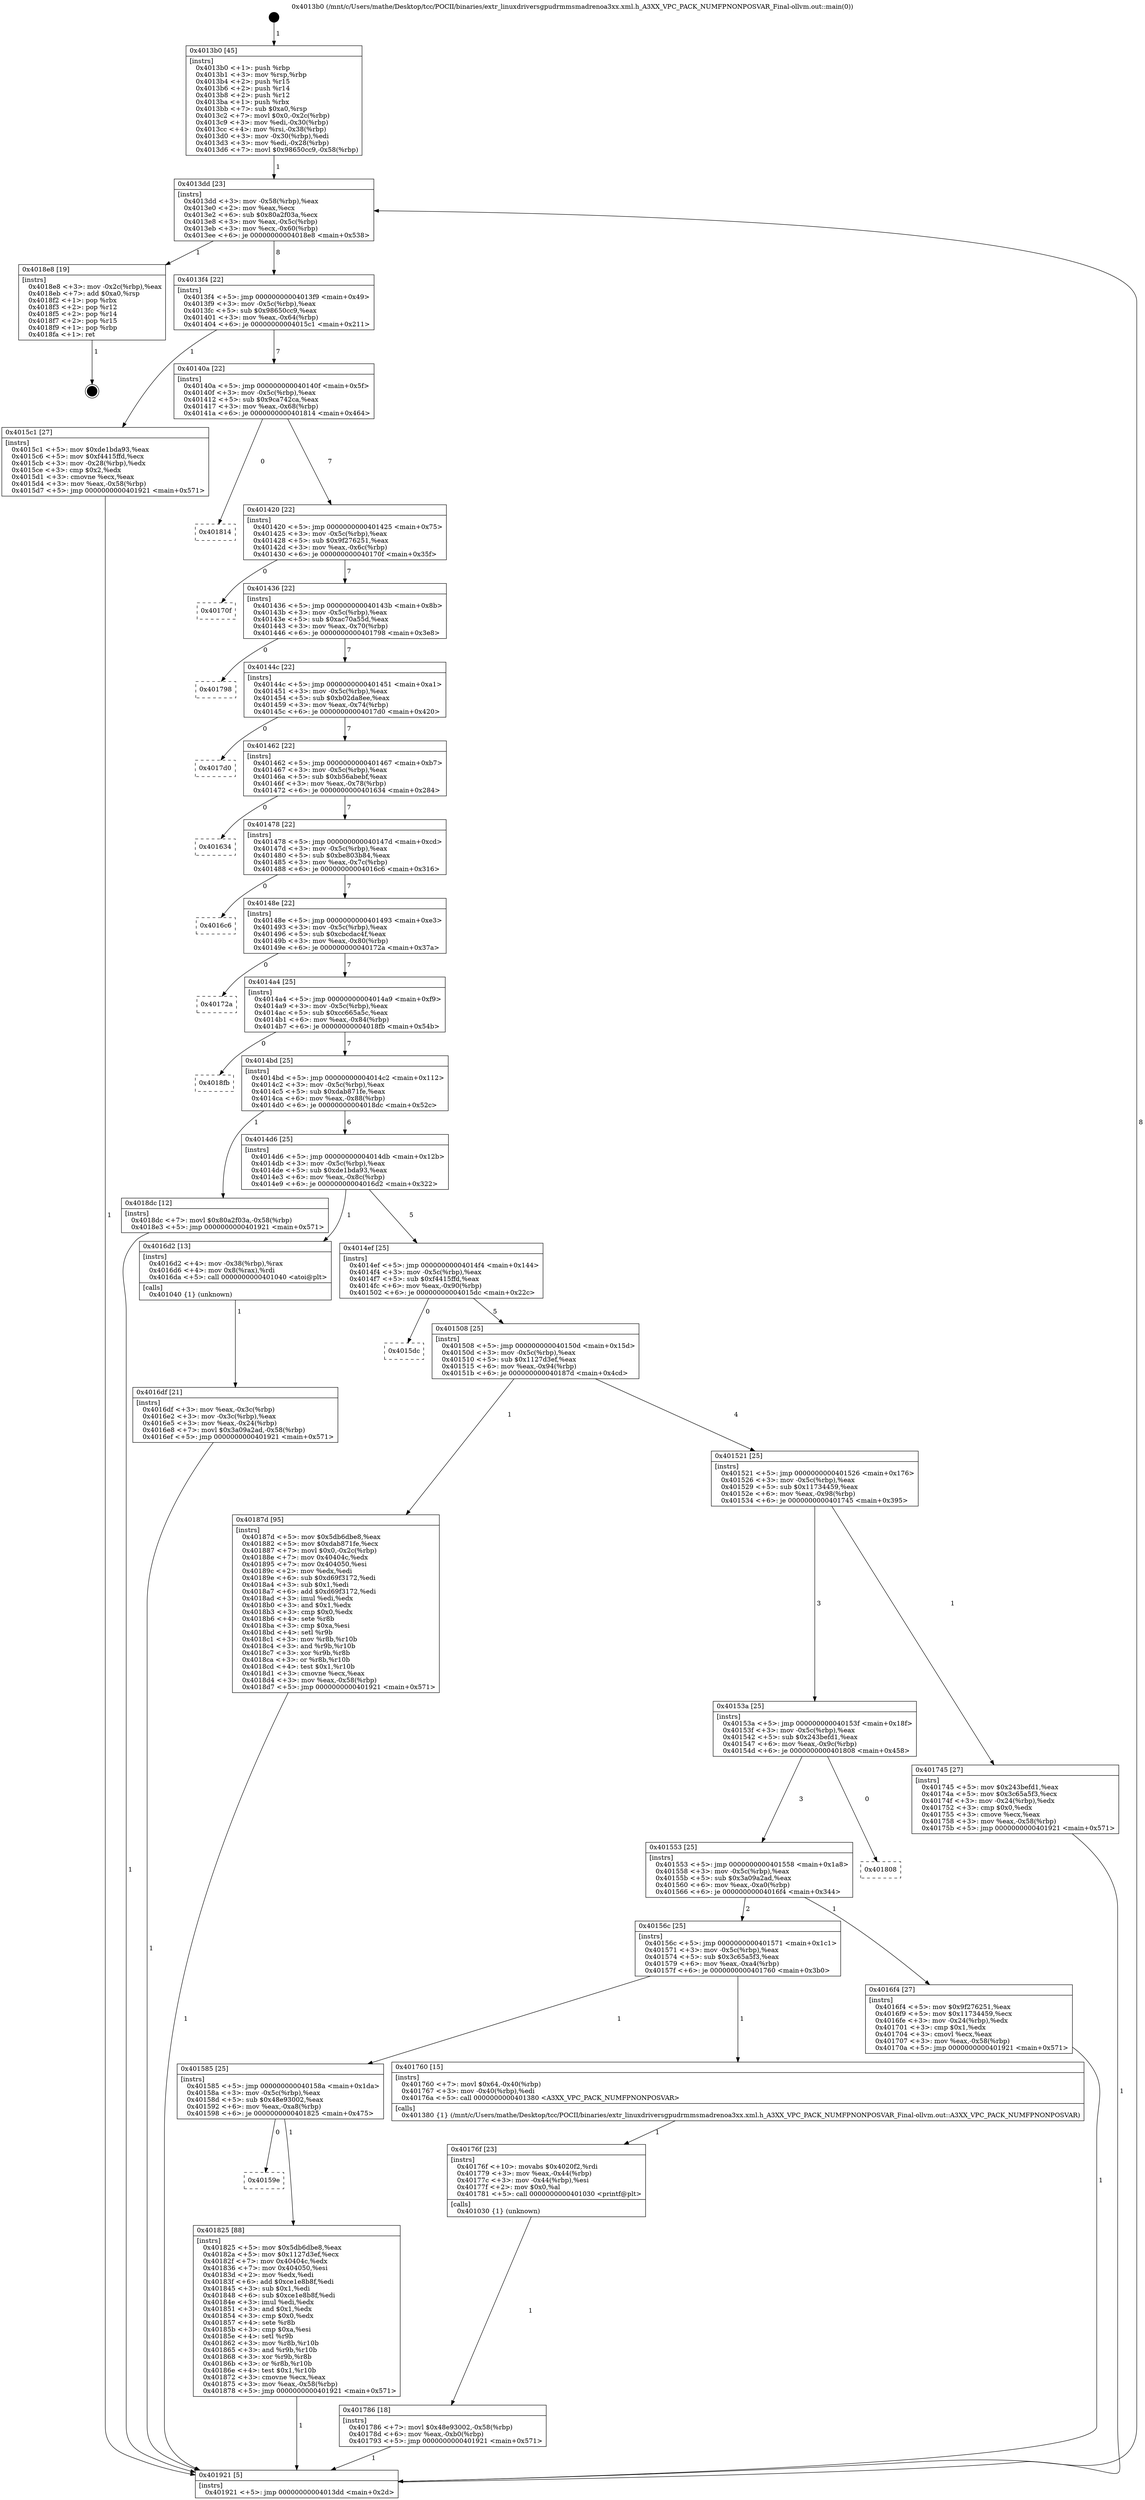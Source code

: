 digraph "0x4013b0" {
  label = "0x4013b0 (/mnt/c/Users/mathe/Desktop/tcc/POCII/binaries/extr_linuxdriversgpudrmmsmadrenoa3xx.xml.h_A3XX_VPC_PACK_NUMFPNONPOSVAR_Final-ollvm.out::main(0))"
  labelloc = "t"
  node[shape=record]

  Entry [label="",width=0.3,height=0.3,shape=circle,fillcolor=black,style=filled]
  "0x4013dd" [label="{
     0x4013dd [23]\l
     | [instrs]\l
     &nbsp;&nbsp;0x4013dd \<+3\>: mov -0x58(%rbp),%eax\l
     &nbsp;&nbsp;0x4013e0 \<+2\>: mov %eax,%ecx\l
     &nbsp;&nbsp;0x4013e2 \<+6\>: sub $0x80a2f03a,%ecx\l
     &nbsp;&nbsp;0x4013e8 \<+3\>: mov %eax,-0x5c(%rbp)\l
     &nbsp;&nbsp;0x4013eb \<+3\>: mov %ecx,-0x60(%rbp)\l
     &nbsp;&nbsp;0x4013ee \<+6\>: je 00000000004018e8 \<main+0x538\>\l
  }"]
  "0x4018e8" [label="{
     0x4018e8 [19]\l
     | [instrs]\l
     &nbsp;&nbsp;0x4018e8 \<+3\>: mov -0x2c(%rbp),%eax\l
     &nbsp;&nbsp;0x4018eb \<+7\>: add $0xa0,%rsp\l
     &nbsp;&nbsp;0x4018f2 \<+1\>: pop %rbx\l
     &nbsp;&nbsp;0x4018f3 \<+2\>: pop %r12\l
     &nbsp;&nbsp;0x4018f5 \<+2\>: pop %r14\l
     &nbsp;&nbsp;0x4018f7 \<+2\>: pop %r15\l
     &nbsp;&nbsp;0x4018f9 \<+1\>: pop %rbp\l
     &nbsp;&nbsp;0x4018fa \<+1\>: ret\l
  }"]
  "0x4013f4" [label="{
     0x4013f4 [22]\l
     | [instrs]\l
     &nbsp;&nbsp;0x4013f4 \<+5\>: jmp 00000000004013f9 \<main+0x49\>\l
     &nbsp;&nbsp;0x4013f9 \<+3\>: mov -0x5c(%rbp),%eax\l
     &nbsp;&nbsp;0x4013fc \<+5\>: sub $0x98650cc9,%eax\l
     &nbsp;&nbsp;0x401401 \<+3\>: mov %eax,-0x64(%rbp)\l
     &nbsp;&nbsp;0x401404 \<+6\>: je 00000000004015c1 \<main+0x211\>\l
  }"]
  Exit [label="",width=0.3,height=0.3,shape=circle,fillcolor=black,style=filled,peripheries=2]
  "0x4015c1" [label="{
     0x4015c1 [27]\l
     | [instrs]\l
     &nbsp;&nbsp;0x4015c1 \<+5\>: mov $0xde1bda93,%eax\l
     &nbsp;&nbsp;0x4015c6 \<+5\>: mov $0xf4415ffd,%ecx\l
     &nbsp;&nbsp;0x4015cb \<+3\>: mov -0x28(%rbp),%edx\l
     &nbsp;&nbsp;0x4015ce \<+3\>: cmp $0x2,%edx\l
     &nbsp;&nbsp;0x4015d1 \<+3\>: cmovne %ecx,%eax\l
     &nbsp;&nbsp;0x4015d4 \<+3\>: mov %eax,-0x58(%rbp)\l
     &nbsp;&nbsp;0x4015d7 \<+5\>: jmp 0000000000401921 \<main+0x571\>\l
  }"]
  "0x40140a" [label="{
     0x40140a [22]\l
     | [instrs]\l
     &nbsp;&nbsp;0x40140a \<+5\>: jmp 000000000040140f \<main+0x5f\>\l
     &nbsp;&nbsp;0x40140f \<+3\>: mov -0x5c(%rbp),%eax\l
     &nbsp;&nbsp;0x401412 \<+5\>: sub $0x9ca742ca,%eax\l
     &nbsp;&nbsp;0x401417 \<+3\>: mov %eax,-0x68(%rbp)\l
     &nbsp;&nbsp;0x40141a \<+6\>: je 0000000000401814 \<main+0x464\>\l
  }"]
  "0x401921" [label="{
     0x401921 [5]\l
     | [instrs]\l
     &nbsp;&nbsp;0x401921 \<+5\>: jmp 00000000004013dd \<main+0x2d\>\l
  }"]
  "0x4013b0" [label="{
     0x4013b0 [45]\l
     | [instrs]\l
     &nbsp;&nbsp;0x4013b0 \<+1\>: push %rbp\l
     &nbsp;&nbsp;0x4013b1 \<+3\>: mov %rsp,%rbp\l
     &nbsp;&nbsp;0x4013b4 \<+2\>: push %r15\l
     &nbsp;&nbsp;0x4013b6 \<+2\>: push %r14\l
     &nbsp;&nbsp;0x4013b8 \<+2\>: push %r12\l
     &nbsp;&nbsp;0x4013ba \<+1\>: push %rbx\l
     &nbsp;&nbsp;0x4013bb \<+7\>: sub $0xa0,%rsp\l
     &nbsp;&nbsp;0x4013c2 \<+7\>: movl $0x0,-0x2c(%rbp)\l
     &nbsp;&nbsp;0x4013c9 \<+3\>: mov %edi,-0x30(%rbp)\l
     &nbsp;&nbsp;0x4013cc \<+4\>: mov %rsi,-0x38(%rbp)\l
     &nbsp;&nbsp;0x4013d0 \<+3\>: mov -0x30(%rbp),%edi\l
     &nbsp;&nbsp;0x4013d3 \<+3\>: mov %edi,-0x28(%rbp)\l
     &nbsp;&nbsp;0x4013d6 \<+7\>: movl $0x98650cc9,-0x58(%rbp)\l
  }"]
  "0x40159e" [label="{
     0x40159e\l
  }", style=dashed]
  "0x401814" [label="{
     0x401814\l
  }", style=dashed]
  "0x401420" [label="{
     0x401420 [22]\l
     | [instrs]\l
     &nbsp;&nbsp;0x401420 \<+5\>: jmp 0000000000401425 \<main+0x75\>\l
     &nbsp;&nbsp;0x401425 \<+3\>: mov -0x5c(%rbp),%eax\l
     &nbsp;&nbsp;0x401428 \<+5\>: sub $0x9f276251,%eax\l
     &nbsp;&nbsp;0x40142d \<+3\>: mov %eax,-0x6c(%rbp)\l
     &nbsp;&nbsp;0x401430 \<+6\>: je 000000000040170f \<main+0x35f\>\l
  }"]
  "0x401825" [label="{
     0x401825 [88]\l
     | [instrs]\l
     &nbsp;&nbsp;0x401825 \<+5\>: mov $0x5db6dbe8,%eax\l
     &nbsp;&nbsp;0x40182a \<+5\>: mov $0x1127d3ef,%ecx\l
     &nbsp;&nbsp;0x40182f \<+7\>: mov 0x40404c,%edx\l
     &nbsp;&nbsp;0x401836 \<+7\>: mov 0x404050,%esi\l
     &nbsp;&nbsp;0x40183d \<+2\>: mov %edx,%edi\l
     &nbsp;&nbsp;0x40183f \<+6\>: add $0xce1e8b8f,%edi\l
     &nbsp;&nbsp;0x401845 \<+3\>: sub $0x1,%edi\l
     &nbsp;&nbsp;0x401848 \<+6\>: sub $0xce1e8b8f,%edi\l
     &nbsp;&nbsp;0x40184e \<+3\>: imul %edi,%edx\l
     &nbsp;&nbsp;0x401851 \<+3\>: and $0x1,%edx\l
     &nbsp;&nbsp;0x401854 \<+3\>: cmp $0x0,%edx\l
     &nbsp;&nbsp;0x401857 \<+4\>: sete %r8b\l
     &nbsp;&nbsp;0x40185b \<+3\>: cmp $0xa,%esi\l
     &nbsp;&nbsp;0x40185e \<+4\>: setl %r9b\l
     &nbsp;&nbsp;0x401862 \<+3\>: mov %r8b,%r10b\l
     &nbsp;&nbsp;0x401865 \<+3\>: and %r9b,%r10b\l
     &nbsp;&nbsp;0x401868 \<+3\>: xor %r9b,%r8b\l
     &nbsp;&nbsp;0x40186b \<+3\>: or %r8b,%r10b\l
     &nbsp;&nbsp;0x40186e \<+4\>: test $0x1,%r10b\l
     &nbsp;&nbsp;0x401872 \<+3\>: cmovne %ecx,%eax\l
     &nbsp;&nbsp;0x401875 \<+3\>: mov %eax,-0x58(%rbp)\l
     &nbsp;&nbsp;0x401878 \<+5\>: jmp 0000000000401921 \<main+0x571\>\l
  }"]
  "0x40170f" [label="{
     0x40170f\l
  }", style=dashed]
  "0x401436" [label="{
     0x401436 [22]\l
     | [instrs]\l
     &nbsp;&nbsp;0x401436 \<+5\>: jmp 000000000040143b \<main+0x8b\>\l
     &nbsp;&nbsp;0x40143b \<+3\>: mov -0x5c(%rbp),%eax\l
     &nbsp;&nbsp;0x40143e \<+5\>: sub $0xac70a55d,%eax\l
     &nbsp;&nbsp;0x401443 \<+3\>: mov %eax,-0x70(%rbp)\l
     &nbsp;&nbsp;0x401446 \<+6\>: je 0000000000401798 \<main+0x3e8\>\l
  }"]
  "0x401786" [label="{
     0x401786 [18]\l
     | [instrs]\l
     &nbsp;&nbsp;0x401786 \<+7\>: movl $0x48e93002,-0x58(%rbp)\l
     &nbsp;&nbsp;0x40178d \<+6\>: mov %eax,-0xb0(%rbp)\l
     &nbsp;&nbsp;0x401793 \<+5\>: jmp 0000000000401921 \<main+0x571\>\l
  }"]
  "0x401798" [label="{
     0x401798\l
  }", style=dashed]
  "0x40144c" [label="{
     0x40144c [22]\l
     | [instrs]\l
     &nbsp;&nbsp;0x40144c \<+5\>: jmp 0000000000401451 \<main+0xa1\>\l
     &nbsp;&nbsp;0x401451 \<+3\>: mov -0x5c(%rbp),%eax\l
     &nbsp;&nbsp;0x401454 \<+5\>: sub $0xb02da8ee,%eax\l
     &nbsp;&nbsp;0x401459 \<+3\>: mov %eax,-0x74(%rbp)\l
     &nbsp;&nbsp;0x40145c \<+6\>: je 00000000004017d0 \<main+0x420\>\l
  }"]
  "0x40176f" [label="{
     0x40176f [23]\l
     | [instrs]\l
     &nbsp;&nbsp;0x40176f \<+10\>: movabs $0x4020f2,%rdi\l
     &nbsp;&nbsp;0x401779 \<+3\>: mov %eax,-0x44(%rbp)\l
     &nbsp;&nbsp;0x40177c \<+3\>: mov -0x44(%rbp),%esi\l
     &nbsp;&nbsp;0x40177f \<+2\>: mov $0x0,%al\l
     &nbsp;&nbsp;0x401781 \<+5\>: call 0000000000401030 \<printf@plt\>\l
     | [calls]\l
     &nbsp;&nbsp;0x401030 \{1\} (unknown)\l
  }"]
  "0x4017d0" [label="{
     0x4017d0\l
  }", style=dashed]
  "0x401462" [label="{
     0x401462 [22]\l
     | [instrs]\l
     &nbsp;&nbsp;0x401462 \<+5\>: jmp 0000000000401467 \<main+0xb7\>\l
     &nbsp;&nbsp;0x401467 \<+3\>: mov -0x5c(%rbp),%eax\l
     &nbsp;&nbsp;0x40146a \<+5\>: sub $0xb56abebf,%eax\l
     &nbsp;&nbsp;0x40146f \<+3\>: mov %eax,-0x78(%rbp)\l
     &nbsp;&nbsp;0x401472 \<+6\>: je 0000000000401634 \<main+0x284\>\l
  }"]
  "0x401585" [label="{
     0x401585 [25]\l
     | [instrs]\l
     &nbsp;&nbsp;0x401585 \<+5\>: jmp 000000000040158a \<main+0x1da\>\l
     &nbsp;&nbsp;0x40158a \<+3\>: mov -0x5c(%rbp),%eax\l
     &nbsp;&nbsp;0x40158d \<+5\>: sub $0x48e93002,%eax\l
     &nbsp;&nbsp;0x401592 \<+6\>: mov %eax,-0xa8(%rbp)\l
     &nbsp;&nbsp;0x401598 \<+6\>: je 0000000000401825 \<main+0x475\>\l
  }"]
  "0x401634" [label="{
     0x401634\l
  }", style=dashed]
  "0x401478" [label="{
     0x401478 [22]\l
     | [instrs]\l
     &nbsp;&nbsp;0x401478 \<+5\>: jmp 000000000040147d \<main+0xcd\>\l
     &nbsp;&nbsp;0x40147d \<+3\>: mov -0x5c(%rbp),%eax\l
     &nbsp;&nbsp;0x401480 \<+5\>: sub $0xbe803b84,%eax\l
     &nbsp;&nbsp;0x401485 \<+3\>: mov %eax,-0x7c(%rbp)\l
     &nbsp;&nbsp;0x401488 \<+6\>: je 00000000004016c6 \<main+0x316\>\l
  }"]
  "0x401760" [label="{
     0x401760 [15]\l
     | [instrs]\l
     &nbsp;&nbsp;0x401760 \<+7\>: movl $0x64,-0x40(%rbp)\l
     &nbsp;&nbsp;0x401767 \<+3\>: mov -0x40(%rbp),%edi\l
     &nbsp;&nbsp;0x40176a \<+5\>: call 0000000000401380 \<A3XX_VPC_PACK_NUMFPNONPOSVAR\>\l
     | [calls]\l
     &nbsp;&nbsp;0x401380 \{1\} (/mnt/c/Users/mathe/Desktop/tcc/POCII/binaries/extr_linuxdriversgpudrmmsmadrenoa3xx.xml.h_A3XX_VPC_PACK_NUMFPNONPOSVAR_Final-ollvm.out::A3XX_VPC_PACK_NUMFPNONPOSVAR)\l
  }"]
  "0x4016c6" [label="{
     0x4016c6\l
  }", style=dashed]
  "0x40148e" [label="{
     0x40148e [22]\l
     | [instrs]\l
     &nbsp;&nbsp;0x40148e \<+5\>: jmp 0000000000401493 \<main+0xe3\>\l
     &nbsp;&nbsp;0x401493 \<+3\>: mov -0x5c(%rbp),%eax\l
     &nbsp;&nbsp;0x401496 \<+5\>: sub $0xcbcdac4f,%eax\l
     &nbsp;&nbsp;0x40149b \<+3\>: mov %eax,-0x80(%rbp)\l
     &nbsp;&nbsp;0x40149e \<+6\>: je 000000000040172a \<main+0x37a\>\l
  }"]
  "0x40156c" [label="{
     0x40156c [25]\l
     | [instrs]\l
     &nbsp;&nbsp;0x40156c \<+5\>: jmp 0000000000401571 \<main+0x1c1\>\l
     &nbsp;&nbsp;0x401571 \<+3\>: mov -0x5c(%rbp),%eax\l
     &nbsp;&nbsp;0x401574 \<+5\>: sub $0x3c65a5f3,%eax\l
     &nbsp;&nbsp;0x401579 \<+6\>: mov %eax,-0xa4(%rbp)\l
     &nbsp;&nbsp;0x40157f \<+6\>: je 0000000000401760 \<main+0x3b0\>\l
  }"]
  "0x40172a" [label="{
     0x40172a\l
  }", style=dashed]
  "0x4014a4" [label="{
     0x4014a4 [25]\l
     | [instrs]\l
     &nbsp;&nbsp;0x4014a4 \<+5\>: jmp 00000000004014a9 \<main+0xf9\>\l
     &nbsp;&nbsp;0x4014a9 \<+3\>: mov -0x5c(%rbp),%eax\l
     &nbsp;&nbsp;0x4014ac \<+5\>: sub $0xcc665a5c,%eax\l
     &nbsp;&nbsp;0x4014b1 \<+6\>: mov %eax,-0x84(%rbp)\l
     &nbsp;&nbsp;0x4014b7 \<+6\>: je 00000000004018fb \<main+0x54b\>\l
  }"]
  "0x4016f4" [label="{
     0x4016f4 [27]\l
     | [instrs]\l
     &nbsp;&nbsp;0x4016f4 \<+5\>: mov $0x9f276251,%eax\l
     &nbsp;&nbsp;0x4016f9 \<+5\>: mov $0x11734459,%ecx\l
     &nbsp;&nbsp;0x4016fe \<+3\>: mov -0x24(%rbp),%edx\l
     &nbsp;&nbsp;0x401701 \<+3\>: cmp $0x1,%edx\l
     &nbsp;&nbsp;0x401704 \<+3\>: cmovl %ecx,%eax\l
     &nbsp;&nbsp;0x401707 \<+3\>: mov %eax,-0x58(%rbp)\l
     &nbsp;&nbsp;0x40170a \<+5\>: jmp 0000000000401921 \<main+0x571\>\l
  }"]
  "0x4018fb" [label="{
     0x4018fb\l
  }", style=dashed]
  "0x4014bd" [label="{
     0x4014bd [25]\l
     | [instrs]\l
     &nbsp;&nbsp;0x4014bd \<+5\>: jmp 00000000004014c2 \<main+0x112\>\l
     &nbsp;&nbsp;0x4014c2 \<+3\>: mov -0x5c(%rbp),%eax\l
     &nbsp;&nbsp;0x4014c5 \<+5\>: sub $0xdab871fe,%eax\l
     &nbsp;&nbsp;0x4014ca \<+6\>: mov %eax,-0x88(%rbp)\l
     &nbsp;&nbsp;0x4014d0 \<+6\>: je 00000000004018dc \<main+0x52c\>\l
  }"]
  "0x401553" [label="{
     0x401553 [25]\l
     | [instrs]\l
     &nbsp;&nbsp;0x401553 \<+5\>: jmp 0000000000401558 \<main+0x1a8\>\l
     &nbsp;&nbsp;0x401558 \<+3\>: mov -0x5c(%rbp),%eax\l
     &nbsp;&nbsp;0x40155b \<+5\>: sub $0x3a09a2ad,%eax\l
     &nbsp;&nbsp;0x401560 \<+6\>: mov %eax,-0xa0(%rbp)\l
     &nbsp;&nbsp;0x401566 \<+6\>: je 00000000004016f4 \<main+0x344\>\l
  }"]
  "0x4018dc" [label="{
     0x4018dc [12]\l
     | [instrs]\l
     &nbsp;&nbsp;0x4018dc \<+7\>: movl $0x80a2f03a,-0x58(%rbp)\l
     &nbsp;&nbsp;0x4018e3 \<+5\>: jmp 0000000000401921 \<main+0x571\>\l
  }"]
  "0x4014d6" [label="{
     0x4014d6 [25]\l
     | [instrs]\l
     &nbsp;&nbsp;0x4014d6 \<+5\>: jmp 00000000004014db \<main+0x12b\>\l
     &nbsp;&nbsp;0x4014db \<+3\>: mov -0x5c(%rbp),%eax\l
     &nbsp;&nbsp;0x4014de \<+5\>: sub $0xde1bda93,%eax\l
     &nbsp;&nbsp;0x4014e3 \<+6\>: mov %eax,-0x8c(%rbp)\l
     &nbsp;&nbsp;0x4014e9 \<+6\>: je 00000000004016d2 \<main+0x322\>\l
  }"]
  "0x401808" [label="{
     0x401808\l
  }", style=dashed]
  "0x4016d2" [label="{
     0x4016d2 [13]\l
     | [instrs]\l
     &nbsp;&nbsp;0x4016d2 \<+4\>: mov -0x38(%rbp),%rax\l
     &nbsp;&nbsp;0x4016d6 \<+4\>: mov 0x8(%rax),%rdi\l
     &nbsp;&nbsp;0x4016da \<+5\>: call 0000000000401040 \<atoi@plt\>\l
     | [calls]\l
     &nbsp;&nbsp;0x401040 \{1\} (unknown)\l
  }"]
  "0x4014ef" [label="{
     0x4014ef [25]\l
     | [instrs]\l
     &nbsp;&nbsp;0x4014ef \<+5\>: jmp 00000000004014f4 \<main+0x144\>\l
     &nbsp;&nbsp;0x4014f4 \<+3\>: mov -0x5c(%rbp),%eax\l
     &nbsp;&nbsp;0x4014f7 \<+5\>: sub $0xf4415ffd,%eax\l
     &nbsp;&nbsp;0x4014fc \<+6\>: mov %eax,-0x90(%rbp)\l
     &nbsp;&nbsp;0x401502 \<+6\>: je 00000000004015dc \<main+0x22c\>\l
  }"]
  "0x4016df" [label="{
     0x4016df [21]\l
     | [instrs]\l
     &nbsp;&nbsp;0x4016df \<+3\>: mov %eax,-0x3c(%rbp)\l
     &nbsp;&nbsp;0x4016e2 \<+3\>: mov -0x3c(%rbp),%eax\l
     &nbsp;&nbsp;0x4016e5 \<+3\>: mov %eax,-0x24(%rbp)\l
     &nbsp;&nbsp;0x4016e8 \<+7\>: movl $0x3a09a2ad,-0x58(%rbp)\l
     &nbsp;&nbsp;0x4016ef \<+5\>: jmp 0000000000401921 \<main+0x571\>\l
  }"]
  "0x40153a" [label="{
     0x40153a [25]\l
     | [instrs]\l
     &nbsp;&nbsp;0x40153a \<+5\>: jmp 000000000040153f \<main+0x18f\>\l
     &nbsp;&nbsp;0x40153f \<+3\>: mov -0x5c(%rbp),%eax\l
     &nbsp;&nbsp;0x401542 \<+5\>: sub $0x243befd1,%eax\l
     &nbsp;&nbsp;0x401547 \<+6\>: mov %eax,-0x9c(%rbp)\l
     &nbsp;&nbsp;0x40154d \<+6\>: je 0000000000401808 \<main+0x458\>\l
  }"]
  "0x4015dc" [label="{
     0x4015dc\l
  }", style=dashed]
  "0x401508" [label="{
     0x401508 [25]\l
     | [instrs]\l
     &nbsp;&nbsp;0x401508 \<+5\>: jmp 000000000040150d \<main+0x15d\>\l
     &nbsp;&nbsp;0x40150d \<+3\>: mov -0x5c(%rbp),%eax\l
     &nbsp;&nbsp;0x401510 \<+5\>: sub $0x1127d3ef,%eax\l
     &nbsp;&nbsp;0x401515 \<+6\>: mov %eax,-0x94(%rbp)\l
     &nbsp;&nbsp;0x40151b \<+6\>: je 000000000040187d \<main+0x4cd\>\l
  }"]
  "0x401745" [label="{
     0x401745 [27]\l
     | [instrs]\l
     &nbsp;&nbsp;0x401745 \<+5\>: mov $0x243befd1,%eax\l
     &nbsp;&nbsp;0x40174a \<+5\>: mov $0x3c65a5f3,%ecx\l
     &nbsp;&nbsp;0x40174f \<+3\>: mov -0x24(%rbp),%edx\l
     &nbsp;&nbsp;0x401752 \<+3\>: cmp $0x0,%edx\l
     &nbsp;&nbsp;0x401755 \<+3\>: cmove %ecx,%eax\l
     &nbsp;&nbsp;0x401758 \<+3\>: mov %eax,-0x58(%rbp)\l
     &nbsp;&nbsp;0x40175b \<+5\>: jmp 0000000000401921 \<main+0x571\>\l
  }"]
  "0x40187d" [label="{
     0x40187d [95]\l
     | [instrs]\l
     &nbsp;&nbsp;0x40187d \<+5\>: mov $0x5db6dbe8,%eax\l
     &nbsp;&nbsp;0x401882 \<+5\>: mov $0xdab871fe,%ecx\l
     &nbsp;&nbsp;0x401887 \<+7\>: movl $0x0,-0x2c(%rbp)\l
     &nbsp;&nbsp;0x40188e \<+7\>: mov 0x40404c,%edx\l
     &nbsp;&nbsp;0x401895 \<+7\>: mov 0x404050,%esi\l
     &nbsp;&nbsp;0x40189c \<+2\>: mov %edx,%edi\l
     &nbsp;&nbsp;0x40189e \<+6\>: sub $0xd69f3172,%edi\l
     &nbsp;&nbsp;0x4018a4 \<+3\>: sub $0x1,%edi\l
     &nbsp;&nbsp;0x4018a7 \<+6\>: add $0xd69f3172,%edi\l
     &nbsp;&nbsp;0x4018ad \<+3\>: imul %edi,%edx\l
     &nbsp;&nbsp;0x4018b0 \<+3\>: and $0x1,%edx\l
     &nbsp;&nbsp;0x4018b3 \<+3\>: cmp $0x0,%edx\l
     &nbsp;&nbsp;0x4018b6 \<+4\>: sete %r8b\l
     &nbsp;&nbsp;0x4018ba \<+3\>: cmp $0xa,%esi\l
     &nbsp;&nbsp;0x4018bd \<+4\>: setl %r9b\l
     &nbsp;&nbsp;0x4018c1 \<+3\>: mov %r8b,%r10b\l
     &nbsp;&nbsp;0x4018c4 \<+3\>: and %r9b,%r10b\l
     &nbsp;&nbsp;0x4018c7 \<+3\>: xor %r9b,%r8b\l
     &nbsp;&nbsp;0x4018ca \<+3\>: or %r8b,%r10b\l
     &nbsp;&nbsp;0x4018cd \<+4\>: test $0x1,%r10b\l
     &nbsp;&nbsp;0x4018d1 \<+3\>: cmovne %ecx,%eax\l
     &nbsp;&nbsp;0x4018d4 \<+3\>: mov %eax,-0x58(%rbp)\l
     &nbsp;&nbsp;0x4018d7 \<+5\>: jmp 0000000000401921 \<main+0x571\>\l
  }"]
  "0x401521" [label="{
     0x401521 [25]\l
     | [instrs]\l
     &nbsp;&nbsp;0x401521 \<+5\>: jmp 0000000000401526 \<main+0x176\>\l
     &nbsp;&nbsp;0x401526 \<+3\>: mov -0x5c(%rbp),%eax\l
     &nbsp;&nbsp;0x401529 \<+5\>: sub $0x11734459,%eax\l
     &nbsp;&nbsp;0x40152e \<+6\>: mov %eax,-0x98(%rbp)\l
     &nbsp;&nbsp;0x401534 \<+6\>: je 0000000000401745 \<main+0x395\>\l
  }"]
  Entry -> "0x4013b0" [label=" 1"]
  "0x4013dd" -> "0x4018e8" [label=" 1"]
  "0x4013dd" -> "0x4013f4" [label=" 8"]
  "0x4018e8" -> Exit [label=" 1"]
  "0x4013f4" -> "0x4015c1" [label=" 1"]
  "0x4013f4" -> "0x40140a" [label=" 7"]
  "0x4015c1" -> "0x401921" [label=" 1"]
  "0x4013b0" -> "0x4013dd" [label=" 1"]
  "0x401921" -> "0x4013dd" [label=" 8"]
  "0x4018dc" -> "0x401921" [label=" 1"]
  "0x40140a" -> "0x401814" [label=" 0"]
  "0x40140a" -> "0x401420" [label=" 7"]
  "0x40187d" -> "0x401921" [label=" 1"]
  "0x401420" -> "0x40170f" [label=" 0"]
  "0x401420" -> "0x401436" [label=" 7"]
  "0x401825" -> "0x401921" [label=" 1"]
  "0x401436" -> "0x401798" [label=" 0"]
  "0x401436" -> "0x40144c" [label=" 7"]
  "0x401585" -> "0x401825" [label=" 1"]
  "0x40144c" -> "0x4017d0" [label=" 0"]
  "0x40144c" -> "0x401462" [label=" 7"]
  "0x401585" -> "0x40159e" [label=" 0"]
  "0x401462" -> "0x401634" [label=" 0"]
  "0x401462" -> "0x401478" [label=" 7"]
  "0x401786" -> "0x401921" [label=" 1"]
  "0x401478" -> "0x4016c6" [label=" 0"]
  "0x401478" -> "0x40148e" [label=" 7"]
  "0x40176f" -> "0x401786" [label=" 1"]
  "0x40148e" -> "0x40172a" [label=" 0"]
  "0x40148e" -> "0x4014a4" [label=" 7"]
  "0x40156c" -> "0x401585" [label=" 1"]
  "0x4014a4" -> "0x4018fb" [label=" 0"]
  "0x4014a4" -> "0x4014bd" [label=" 7"]
  "0x40156c" -> "0x401760" [label=" 1"]
  "0x4014bd" -> "0x4018dc" [label=" 1"]
  "0x4014bd" -> "0x4014d6" [label=" 6"]
  "0x401745" -> "0x401921" [label=" 1"]
  "0x4014d6" -> "0x4016d2" [label=" 1"]
  "0x4014d6" -> "0x4014ef" [label=" 5"]
  "0x4016d2" -> "0x4016df" [label=" 1"]
  "0x4016df" -> "0x401921" [label=" 1"]
  "0x4016f4" -> "0x401921" [label=" 1"]
  "0x4014ef" -> "0x4015dc" [label=" 0"]
  "0x4014ef" -> "0x401508" [label=" 5"]
  "0x401553" -> "0x4016f4" [label=" 1"]
  "0x401508" -> "0x40187d" [label=" 1"]
  "0x401508" -> "0x401521" [label=" 4"]
  "0x401760" -> "0x40176f" [label=" 1"]
  "0x401521" -> "0x401745" [label=" 1"]
  "0x401521" -> "0x40153a" [label=" 3"]
  "0x401553" -> "0x40156c" [label=" 2"]
  "0x40153a" -> "0x401808" [label=" 0"]
  "0x40153a" -> "0x401553" [label=" 3"]
}
